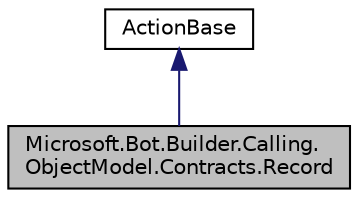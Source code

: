 digraph "Microsoft.Bot.Builder.Calling.ObjectModel.Contracts.Record"
{
  edge [fontname="Helvetica",fontsize="10",labelfontname="Helvetica",labelfontsize="10"];
  node [fontname="Helvetica",fontsize="10",shape=record];
  Node1 [label="Microsoft.Bot.Builder.Calling.\lObjectModel.Contracts.Record",height=0.2,width=0.4,color="black", fillcolor="grey75", style="filled", fontcolor="black"];
  Node2 -> Node1 [dir="back",color="midnightblue",fontsize="10",style="solid",fontname="Helvetica"];
  Node2 [label="ActionBase",height=0.2,width=0.4,color="black", fillcolor="white", style="filled",URL="$d6/db1/class_microsoft_1_1_bot_1_1_builder_1_1_calling_1_1_object_model_1_1_contracts_1_1_action_base.html",tooltip="Base class for various actions "];
}
